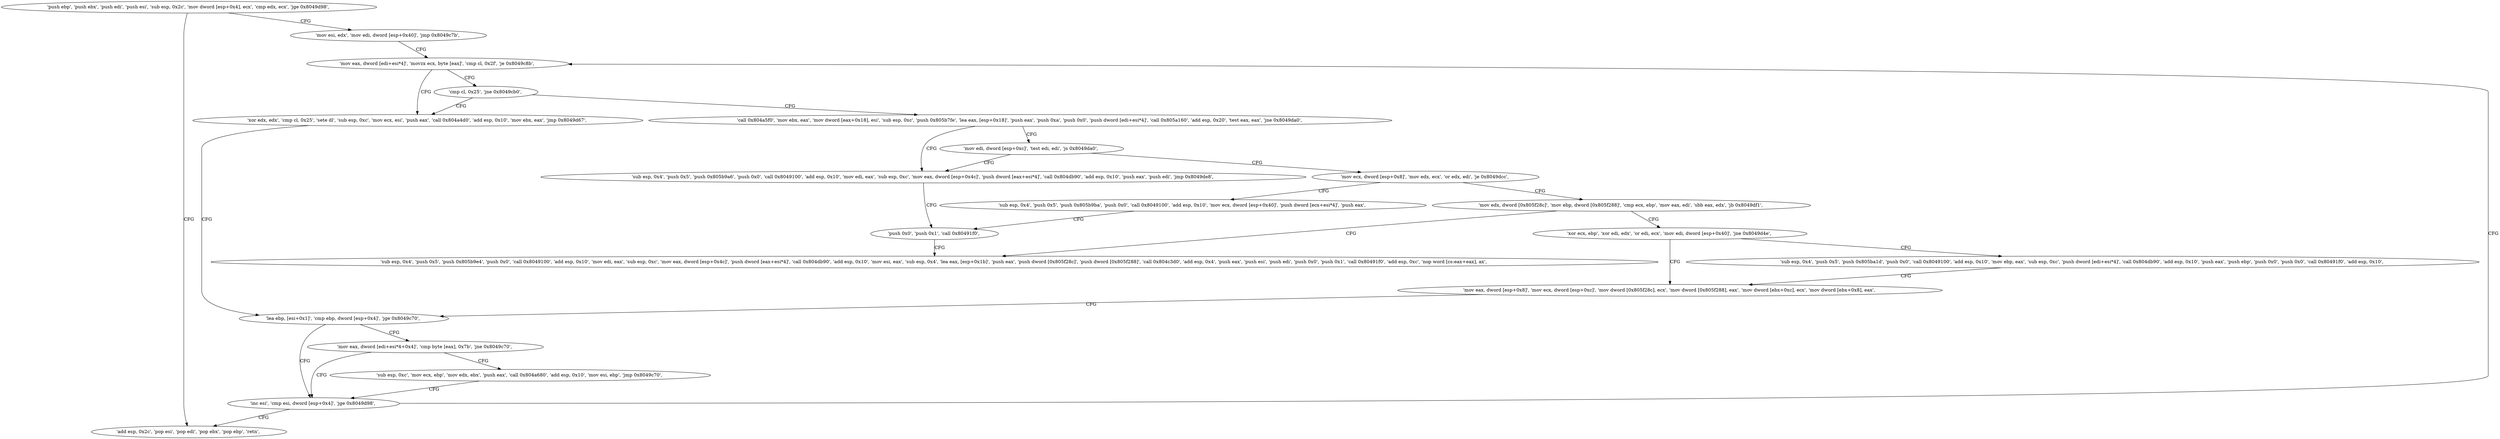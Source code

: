 digraph "func" {
"134519888" [label = "'push ebp', 'push ebx', 'push edi', 'push esi', 'sub esp, 0x2c', 'mov dword [esp+0x4], ecx', 'cmp edx, ecx', 'jge 0x8049d98', " ]
"134520216" [label = "'add esp, 0x2c', 'pop esi', 'pop edi', 'pop ebx', 'pop ebp', 'retn', " ]
"134519907" [label = "'mov esi, edx', 'mov edi, dword [esp+0x40]', 'jmp 0x8049c7b', " ]
"134519931" [label = "'mov eax, dword [edi+esi*4]', 'movzx ecx, byte [eax]', 'cmp cl, 0x2f', 'je 0x8049c8b', " ]
"134519947" [label = "'xor edx, edx', 'cmp cl, 0x25', 'sete dl', 'sub esp, 0xc', 'mov ecx, esi', 'push eax', 'call 0x804a4d0', 'add esp, 0x10', 'mov ebx, eax', 'jmp 0x8049d67', " ]
"134519942" [label = "'cmp cl, 0x25', 'jne 0x8049cb0', " ]
"134520167" [label = "'lea ebp, [esi+0x1]', 'cmp ebp, dword [esp+0x4]', 'jge 0x8049c70', " ]
"134519984" [label = "'call 0x804a5f0', 'mov ebx, eax', 'mov dword [eax+0x18], esi', 'sub esp, 0xc', 'push 0x805b7fe', 'lea eax, [esp+0x18]', 'push eax', 'push 0xa', 'push 0x0', 'push dword [edi+esi*4]', 'call 0x805a160', 'add esp, 0x20', 'test eax, eax', 'jne 0x8049da0', " ]
"134519920" [label = "'inc esi', 'cmp esi, dword [esp+0x4]', 'jge 0x8049d98', " ]
"134520180" [label = "'mov eax, dword [edi+esi*4+0x4]', 'cmp byte [eax], 0x7b', 'jne 0x8049c70', " ]
"134520224" [label = "'sub esp, 0x4', 'push 0x5', 'push 0x805b9a6', 'push 0x0', 'call 0x8049100', 'add esp, 0x10', 'mov edi, eax', 'sub esp, 0xc', 'mov eax, dword [esp+0x4c]', 'push dword [eax+esi*4]', 'call 0x804db90', 'add esp, 0x10', 'push eax', 'push edi', 'jmp 0x8049de8', " ]
"134520030" [label = "'mov edi, dword [esp+0xc]', 'test edi, edi', 'js 0x8049da0', " ]
"134520193" [label = "'sub esp, 0xc', 'mov ecx, ebp', 'mov edx, ebx', 'push eax', 'call 0x804a680', 'add esp, 0x10', 'mov esi, ebp', 'jmp 0x8049c70', " ]
"134520296" [label = "'push 0x0', 'push 0x1', 'call 0x80491f0', " ]
"134520042" [label = "'mov ecx, dword [esp+0x8]', 'mov edx, ecx', 'or edx, edi', 'je 0x8049dcc', " ]
"134520305" [label = "'sub esp, 0x4', 'push 0x5', 'push 0x805b9e4', 'push 0x0', 'call 0x8049100', 'add esp, 0x10', 'mov edi, eax', 'sub esp, 0xc', 'mov eax, dword [esp+0x4c]', 'push dword [eax+esi*4]', 'call 0x804db90', 'add esp, 0x10', 'mov esi, eax', 'sub esp, 0x4', 'lea eax, [esp+0x1b]', 'push eax', 'push dword [0x805f28c]', 'push dword [0x805f288]', 'call 0x804c3d0', 'add esp, 0x4', 'push eax', 'push esi', 'push edi', 'push 0x0', 'push 0x1', 'call 0x80491f0', 'add esp, 0xc', 'nop word [cs:eax+eax], ax', " ]
"134520268" [label = "'sub esp, 0x4', 'push 0x5', 'push 0x805b9ba', 'push 0x0', 'call 0x8049100', 'add esp, 0x10', 'mov ecx, dword [esp+0x40]', 'push dword [ecx+esi*4]', 'push eax', " ]
"134520056" [label = "'mov edx, dword [0x805f28c]', 'mov ebp, dword [0x805f288]', 'cmp ecx, ebp', 'mov eax, edi', 'sbb eax, edx', 'jb 0x8049df1', " ]
"134520080" [label = "'xor ecx, ebp', 'xor edi, edx', 'or edi, ecx', 'mov edi, dword [esp+0x40]', 'jne 0x8049d4e', " ]
"134520142" [label = "'mov eax, dword [esp+0x8]', 'mov ecx, dword [esp+0xc]', 'mov dword [0x805f28c], ecx', 'mov dword [0x805f288], eax', 'mov dword [ebx+0xc], ecx', 'mov dword [ebx+0x8], eax', " ]
"134520092" [label = "'sub esp, 0x4', 'push 0x5', 'push 0x805ba1d', 'push 0x0', 'call 0x8049100', 'add esp, 0x10', 'mov ebp, eax', 'sub esp, 0xc', 'push dword [edi+esi*4]', 'call 0x804db90', 'add esp, 0x10', 'push eax', 'push ebp', 'push 0x0', 'push 0x0', 'call 0x80491f0', 'add esp, 0x10', " ]
"134519888" -> "134520216" [ label = "CFG" ]
"134519888" -> "134519907" [ label = "CFG" ]
"134519907" -> "134519931" [ label = "CFG" ]
"134519931" -> "134519947" [ label = "CFG" ]
"134519931" -> "134519942" [ label = "CFG" ]
"134519947" -> "134520167" [ label = "CFG" ]
"134519942" -> "134519984" [ label = "CFG" ]
"134519942" -> "134519947" [ label = "CFG" ]
"134520167" -> "134519920" [ label = "CFG" ]
"134520167" -> "134520180" [ label = "CFG" ]
"134519984" -> "134520224" [ label = "CFG" ]
"134519984" -> "134520030" [ label = "CFG" ]
"134519920" -> "134520216" [ label = "CFG" ]
"134519920" -> "134519931" [ label = "CFG" ]
"134520180" -> "134519920" [ label = "CFG" ]
"134520180" -> "134520193" [ label = "CFG" ]
"134520224" -> "134520296" [ label = "CFG" ]
"134520030" -> "134520224" [ label = "CFG" ]
"134520030" -> "134520042" [ label = "CFG" ]
"134520193" -> "134519920" [ label = "CFG" ]
"134520296" -> "134520305" [ label = "CFG" ]
"134520042" -> "134520268" [ label = "CFG" ]
"134520042" -> "134520056" [ label = "CFG" ]
"134520268" -> "134520296" [ label = "CFG" ]
"134520056" -> "134520305" [ label = "CFG" ]
"134520056" -> "134520080" [ label = "CFG" ]
"134520080" -> "134520142" [ label = "CFG" ]
"134520080" -> "134520092" [ label = "CFG" ]
"134520142" -> "134520167" [ label = "CFG" ]
"134520092" -> "134520142" [ label = "CFG" ]
}

